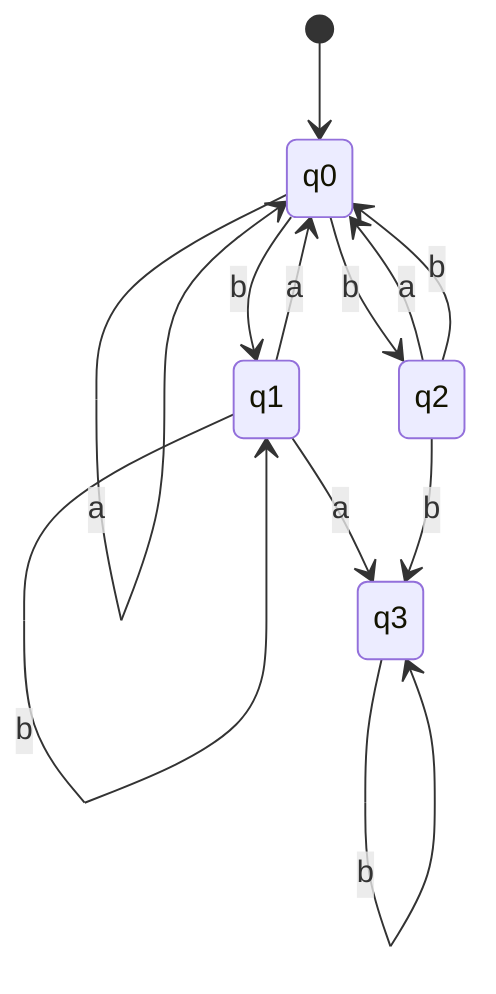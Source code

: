 stateDiagram
    [*] --> q0
    q0 --> q0: a
    q0 --> q1: b
    q0 --> q2: b
    q1 --> q0: a
    q1 --> q3: a
    q1 --> q1: b
    q2 --> q0: a
    q2 --> q3: b
    q2 --> q0: b
    q3 --> q3: a
    q3 --> q3: b